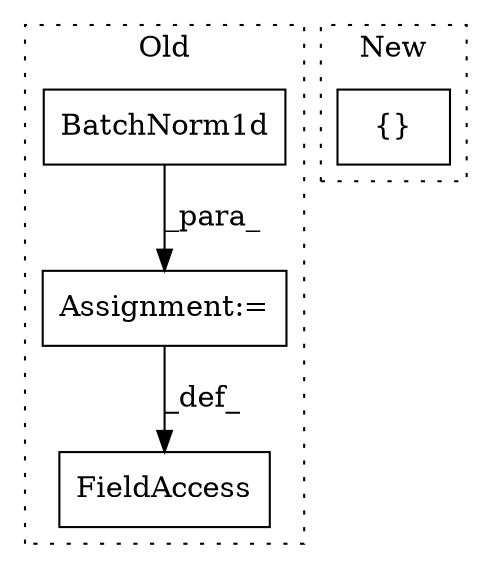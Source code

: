 digraph G {
subgraph cluster0 {
1 [label="BatchNorm1d" a="32" s="405,425" l="12,1" shape="box"];
3 [label="FieldAccess" a="22" s="394" l="7" shape="box"];
4 [label="Assignment:=" a="7" s="401" l="1" shape="box"];
label = "Old";
style="dotted";
}
subgraph cluster1 {
2 [label="{}" a="4" s="477,487" l="1,1" shape="box"];
label = "New";
style="dotted";
}
1 -> 4 [label="_para_"];
4 -> 3 [label="_def_"];
}